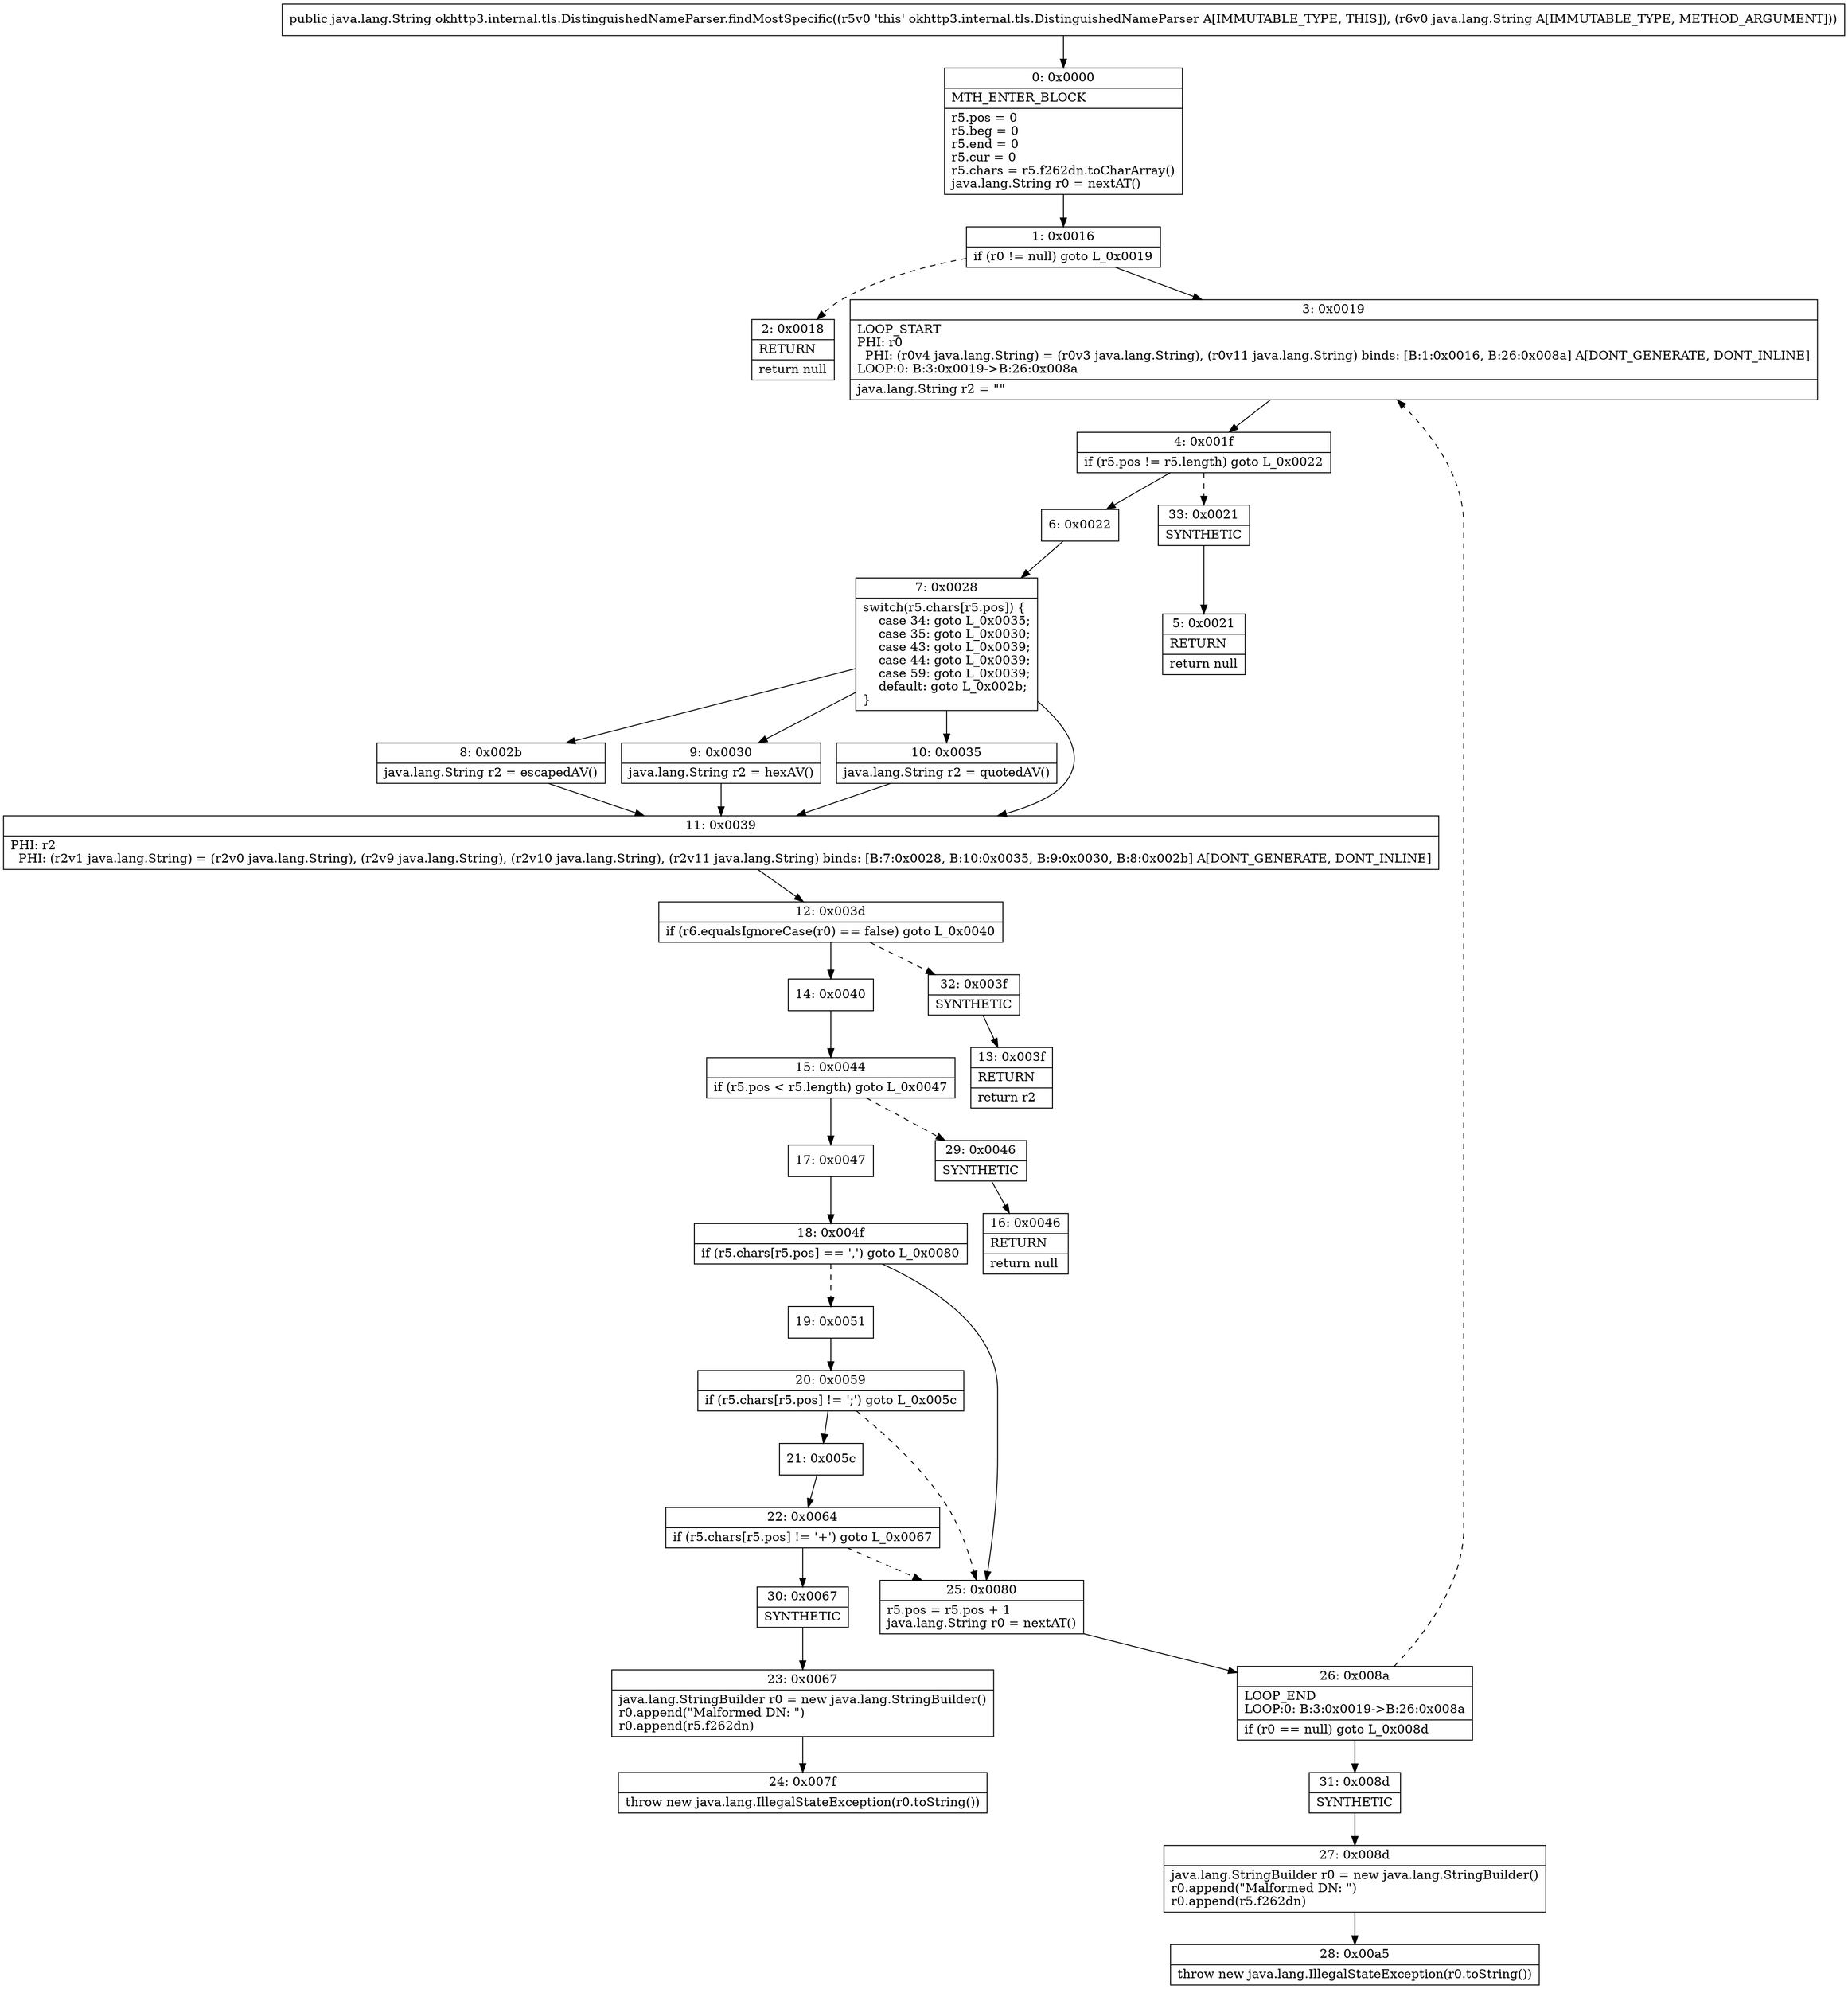 digraph "CFG forokhttp3.internal.tls.DistinguishedNameParser.findMostSpecific(Ljava\/lang\/String;)Ljava\/lang\/String;" {
Node_0 [shape=record,label="{0\:\ 0x0000|MTH_ENTER_BLOCK\l|r5.pos = 0\lr5.beg = 0\lr5.end = 0\lr5.cur = 0\lr5.chars = r5.f262dn.toCharArray()\ljava.lang.String r0 = nextAT()\l}"];
Node_1 [shape=record,label="{1\:\ 0x0016|if (r0 != null) goto L_0x0019\l}"];
Node_2 [shape=record,label="{2\:\ 0x0018|RETURN\l|return null\l}"];
Node_3 [shape=record,label="{3\:\ 0x0019|LOOP_START\lPHI: r0 \l  PHI: (r0v4 java.lang.String) = (r0v3 java.lang.String), (r0v11 java.lang.String) binds: [B:1:0x0016, B:26:0x008a] A[DONT_GENERATE, DONT_INLINE]\lLOOP:0: B:3:0x0019\-\>B:26:0x008a\l|java.lang.String r2 = \"\"\l}"];
Node_4 [shape=record,label="{4\:\ 0x001f|if (r5.pos != r5.length) goto L_0x0022\l}"];
Node_5 [shape=record,label="{5\:\ 0x0021|RETURN\l|return null\l}"];
Node_6 [shape=record,label="{6\:\ 0x0022}"];
Node_7 [shape=record,label="{7\:\ 0x0028|switch(r5.chars[r5.pos]) \{\l    case 34: goto L_0x0035;\l    case 35: goto L_0x0030;\l    case 43: goto L_0x0039;\l    case 44: goto L_0x0039;\l    case 59: goto L_0x0039;\l    default: goto L_0x002b;\l\}\l}"];
Node_8 [shape=record,label="{8\:\ 0x002b|java.lang.String r2 = escapedAV()\l}"];
Node_9 [shape=record,label="{9\:\ 0x0030|java.lang.String r2 = hexAV()\l}"];
Node_10 [shape=record,label="{10\:\ 0x0035|java.lang.String r2 = quotedAV()\l}"];
Node_11 [shape=record,label="{11\:\ 0x0039|PHI: r2 \l  PHI: (r2v1 java.lang.String) = (r2v0 java.lang.String), (r2v9 java.lang.String), (r2v10 java.lang.String), (r2v11 java.lang.String) binds: [B:7:0x0028, B:10:0x0035, B:9:0x0030, B:8:0x002b] A[DONT_GENERATE, DONT_INLINE]\l}"];
Node_12 [shape=record,label="{12\:\ 0x003d|if (r6.equalsIgnoreCase(r0) == false) goto L_0x0040\l}"];
Node_13 [shape=record,label="{13\:\ 0x003f|RETURN\l|return r2\l}"];
Node_14 [shape=record,label="{14\:\ 0x0040}"];
Node_15 [shape=record,label="{15\:\ 0x0044|if (r5.pos \< r5.length) goto L_0x0047\l}"];
Node_16 [shape=record,label="{16\:\ 0x0046|RETURN\l|return null\l}"];
Node_17 [shape=record,label="{17\:\ 0x0047}"];
Node_18 [shape=record,label="{18\:\ 0x004f|if (r5.chars[r5.pos] == ',') goto L_0x0080\l}"];
Node_19 [shape=record,label="{19\:\ 0x0051}"];
Node_20 [shape=record,label="{20\:\ 0x0059|if (r5.chars[r5.pos] != ';') goto L_0x005c\l}"];
Node_21 [shape=record,label="{21\:\ 0x005c}"];
Node_22 [shape=record,label="{22\:\ 0x0064|if (r5.chars[r5.pos] != '+') goto L_0x0067\l}"];
Node_23 [shape=record,label="{23\:\ 0x0067|java.lang.StringBuilder r0 = new java.lang.StringBuilder()\lr0.append(\"Malformed DN: \")\lr0.append(r5.f262dn)\l}"];
Node_24 [shape=record,label="{24\:\ 0x007f|throw new java.lang.IllegalStateException(r0.toString())\l}"];
Node_25 [shape=record,label="{25\:\ 0x0080|r5.pos = r5.pos + 1\ljava.lang.String r0 = nextAT()\l}"];
Node_26 [shape=record,label="{26\:\ 0x008a|LOOP_END\lLOOP:0: B:3:0x0019\-\>B:26:0x008a\l|if (r0 == null) goto L_0x008d\l}"];
Node_27 [shape=record,label="{27\:\ 0x008d|java.lang.StringBuilder r0 = new java.lang.StringBuilder()\lr0.append(\"Malformed DN: \")\lr0.append(r5.f262dn)\l}"];
Node_28 [shape=record,label="{28\:\ 0x00a5|throw new java.lang.IllegalStateException(r0.toString())\l}"];
Node_29 [shape=record,label="{29\:\ 0x0046|SYNTHETIC\l}"];
Node_30 [shape=record,label="{30\:\ 0x0067|SYNTHETIC\l}"];
Node_31 [shape=record,label="{31\:\ 0x008d|SYNTHETIC\l}"];
Node_32 [shape=record,label="{32\:\ 0x003f|SYNTHETIC\l}"];
Node_33 [shape=record,label="{33\:\ 0x0021|SYNTHETIC\l}"];
MethodNode[shape=record,label="{public java.lang.String okhttp3.internal.tls.DistinguishedNameParser.findMostSpecific((r5v0 'this' okhttp3.internal.tls.DistinguishedNameParser A[IMMUTABLE_TYPE, THIS]), (r6v0 java.lang.String A[IMMUTABLE_TYPE, METHOD_ARGUMENT])) }"];
MethodNode -> Node_0;
Node_0 -> Node_1;
Node_1 -> Node_2[style=dashed];
Node_1 -> Node_3;
Node_3 -> Node_4;
Node_4 -> Node_6;
Node_4 -> Node_33[style=dashed];
Node_6 -> Node_7;
Node_7 -> Node_8;
Node_7 -> Node_9;
Node_7 -> Node_10;
Node_7 -> Node_11;
Node_8 -> Node_11;
Node_9 -> Node_11;
Node_10 -> Node_11;
Node_11 -> Node_12;
Node_12 -> Node_14;
Node_12 -> Node_32[style=dashed];
Node_14 -> Node_15;
Node_15 -> Node_17;
Node_15 -> Node_29[style=dashed];
Node_17 -> Node_18;
Node_18 -> Node_19[style=dashed];
Node_18 -> Node_25;
Node_19 -> Node_20;
Node_20 -> Node_21;
Node_20 -> Node_25[style=dashed];
Node_21 -> Node_22;
Node_22 -> Node_25[style=dashed];
Node_22 -> Node_30;
Node_23 -> Node_24;
Node_25 -> Node_26;
Node_26 -> Node_3[style=dashed];
Node_26 -> Node_31;
Node_27 -> Node_28;
Node_29 -> Node_16;
Node_30 -> Node_23;
Node_31 -> Node_27;
Node_32 -> Node_13;
Node_33 -> Node_5;
}

